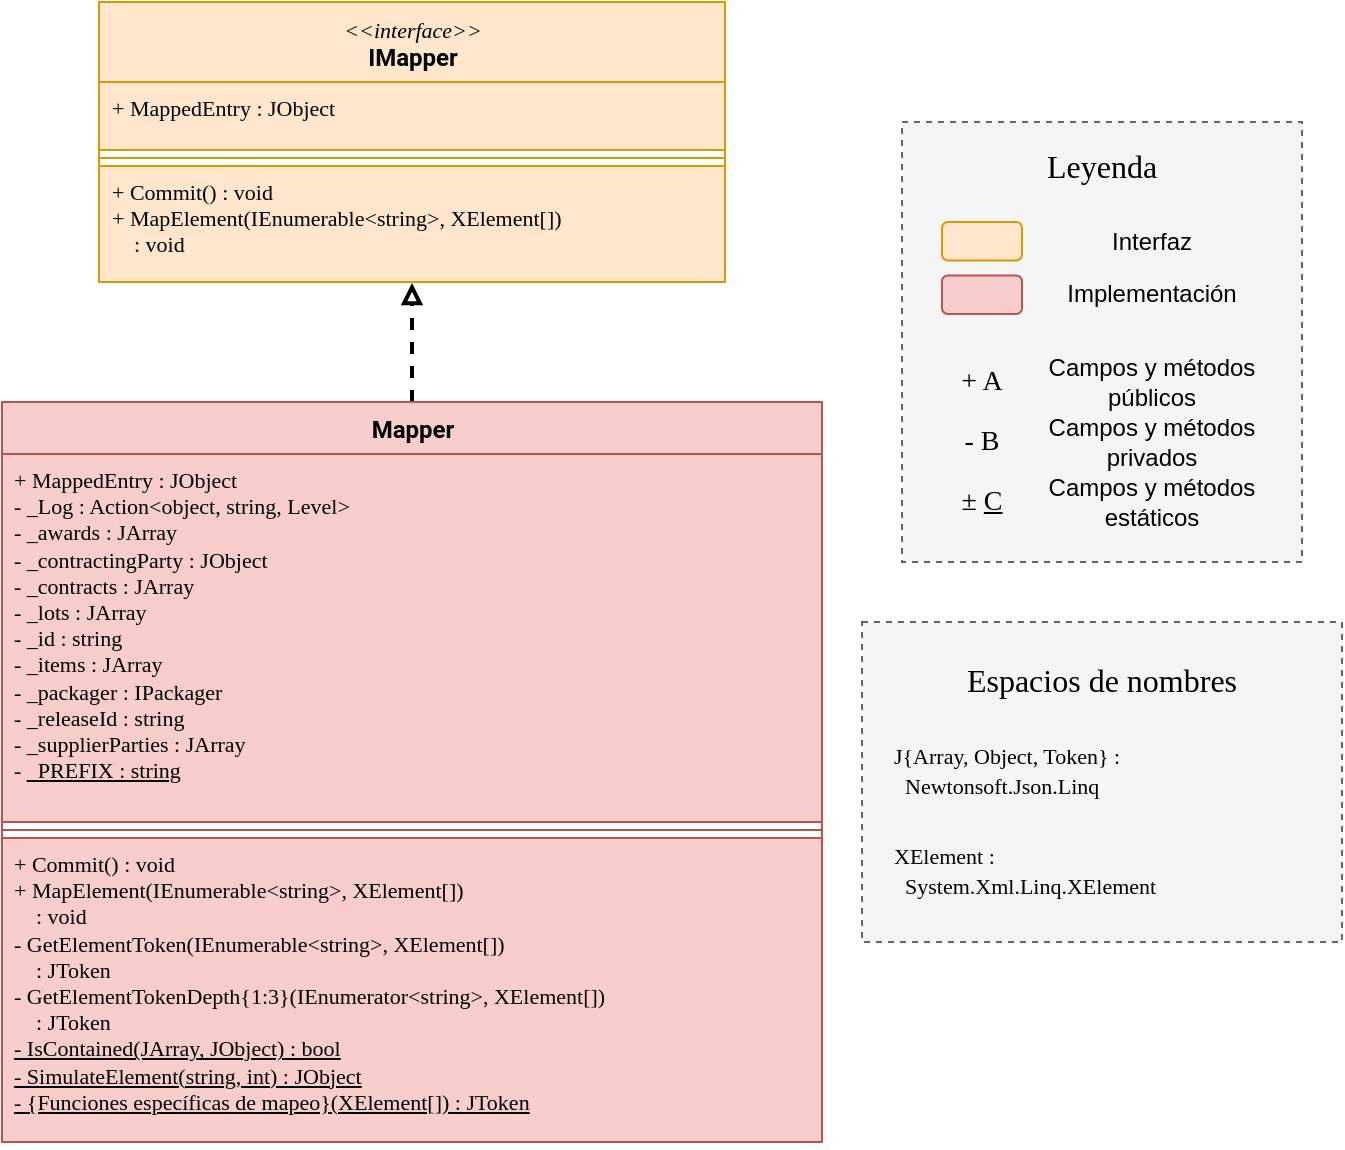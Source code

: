 <mxfile version="14.5.1" type="device"><diagram id="C4BaB7LXVduwS7pOWgY3" name="Página-1"><mxGraphModel dx="1422" dy="825" grid="1" gridSize="10" guides="1" tooltips="1" connect="1" arrows="1" fold="1" page="1" pageScale="1" pageWidth="827" pageHeight="1169" math="0" shadow="0"><root><mxCell id="0"/><mxCell id="1" parent="0"/><mxCell id="uAHC2YWlJjGuNV_lo8G8-1" value="" style="group" parent="1" vertex="1" connectable="0"><mxGeometry x="490" y="150" width="200" height="240" as="geometry"/></mxCell><mxCell id="uAHC2YWlJjGuNV_lo8G8-2" value="" style="rounded=0;whiteSpace=wrap;html=1;fontFamily=Roboto Slab;fontSource=https%3A%2F%2Ffonts.googleapis.com%2Fcss%3Ffamily%3DRoboto%2BSlab;fontSize=20;fillColor=#f5f5f5;strokeColor=#666666;fontColor=#333333;dashed=1;strokeWidth=1;glass=0;shadow=0;sketch=0;" parent="uAHC2YWlJjGuNV_lo8G8-1" vertex="1"><mxGeometry width="200" height="220" as="geometry"/></mxCell><mxCell id="uAHC2YWlJjGuNV_lo8G8-3" value="&lt;font style=&quot;font-size: 16px&quot;&gt;Leyenda&lt;/font&gt;" style="text;html=1;strokeColor=none;fillColor=none;align=center;verticalAlign=middle;whiteSpace=wrap;rounded=0;shadow=0;glass=0;dashed=1;sketch=0;fontFamily=Roboto Slab;fontSource=https%3A%2F%2Ffonts.googleapis.com%2Fcss%3Ffamily%3DRoboto%2BSlab;fontSize=20;" parent="uAHC2YWlJjGuNV_lo8G8-1" vertex="1"><mxGeometry x="80" y="10" width="40" height="19.2" as="geometry"/></mxCell><mxCell id="uAHC2YWlJjGuNV_lo8G8-4" value="" style="rounded=1;whiteSpace=wrap;html=1;strokeColor=#d79b00;fillColor=#ffe6cc;align=left;" parent="uAHC2YWlJjGuNV_lo8G8-1" vertex="1"><mxGeometry x="20" y="50" width="40" height="19.2" as="geometry"/></mxCell><mxCell id="uAHC2YWlJjGuNV_lo8G8-5" value="Interfaz" style="text;html=1;strokeColor=none;fillColor=none;align=center;verticalAlign=middle;whiteSpace=wrap;rounded=0;shadow=0;glass=0;dashed=1;sketch=0;fontFamily=Helvetica;fontSize=12;" parent="uAHC2YWlJjGuNV_lo8G8-1" vertex="1"><mxGeometry x="70" y="50" width="110" height="19.2" as="geometry"/></mxCell><mxCell id="uAHC2YWlJjGuNV_lo8G8-6" value="" style="rounded=1;whiteSpace=wrap;html=1;strokeColor=#b85450;fillColor=#f8cecc;align=left;" parent="uAHC2YWlJjGuNV_lo8G8-1" vertex="1"><mxGeometry x="20" y="76.8" width="40" height="19.2" as="geometry"/></mxCell><mxCell id="uAHC2YWlJjGuNV_lo8G8-7" value="Implementación" style="text;html=1;strokeColor=none;fillColor=none;align=center;verticalAlign=middle;whiteSpace=wrap;rounded=0;shadow=0;glass=0;dashed=1;sketch=0;fontFamily=Helvetica;fontSize=12;" parent="uAHC2YWlJjGuNV_lo8G8-1" vertex="1"><mxGeometry x="70" y="76.8" width="110" height="19.2" as="geometry"/></mxCell><mxCell id="uAHC2YWlJjGuNV_lo8G8-8" value="&lt;font face=&quot;Roboto Mono&quot; data-font-src=&quot;https://fonts.googleapis.com/css?family=Roboto+Mono&quot; style=&quot;font-size: 14px&quot;&gt;+ A&lt;/font&gt;" style="text;html=1;strokeColor=none;fillColor=none;align=center;verticalAlign=middle;whiteSpace=wrap;rounded=0;labelBackgroundColor=none;" parent="uAHC2YWlJjGuNV_lo8G8-1" vertex="1"><mxGeometry x="20" y="120" width="40" height="20" as="geometry"/></mxCell><mxCell id="uAHC2YWlJjGuNV_lo8G8-9" value="Campos y métodos&lt;br&gt;públicos" style="text;html=1;strokeColor=none;fillColor=none;align=center;verticalAlign=middle;whiteSpace=wrap;rounded=0;shadow=0;glass=0;dashed=1;sketch=0;fontFamily=Helvetica;fontSize=12;" parent="uAHC2YWlJjGuNV_lo8G8-1" vertex="1"><mxGeometry x="70" y="120.8" width="110" height="19.2" as="geometry"/></mxCell><mxCell id="uAHC2YWlJjGuNV_lo8G8-10" value="&lt;font face=&quot;Roboto Mono&quot; data-font-src=&quot;https://fonts.googleapis.com/css?family=Roboto+Mono&quot; style=&quot;font-size: 14px&quot;&gt;- B&lt;/font&gt;" style="text;html=1;strokeColor=none;fillColor=none;align=center;verticalAlign=middle;whiteSpace=wrap;rounded=0;labelBackgroundColor=none;" parent="uAHC2YWlJjGuNV_lo8G8-1" vertex="1"><mxGeometry x="20" y="150" width="40" height="20" as="geometry"/></mxCell><mxCell id="uAHC2YWlJjGuNV_lo8G8-11" value="Campos y métodos&lt;br&gt;privados" style="text;html=1;strokeColor=none;fillColor=none;align=center;verticalAlign=middle;whiteSpace=wrap;rounded=0;shadow=0;glass=0;dashed=1;sketch=0;fontFamily=Helvetica;fontSize=12;" parent="uAHC2YWlJjGuNV_lo8G8-1" vertex="1"><mxGeometry x="70" y="150" width="110" height="19.2" as="geometry"/></mxCell><mxCell id="uAHC2YWlJjGuNV_lo8G8-12" value="&lt;font face=&quot;Roboto Mono&quot; data-font-src=&quot;https://fonts.googleapis.com/css?family=Roboto+Mono&quot; style=&quot;font-size: 14px&quot;&gt;&lt;span class=&quot;aCOpRe&quot;&gt;±&lt;/span&gt;&amp;nbsp;&lt;u&gt;C&lt;/u&gt;&lt;/font&gt;" style="text;html=1;strokeColor=none;fillColor=none;align=center;verticalAlign=middle;whiteSpace=wrap;rounded=0;labelBackgroundColor=none;" parent="uAHC2YWlJjGuNV_lo8G8-1" vertex="1"><mxGeometry x="20" y="180" width="40" height="20" as="geometry"/></mxCell><mxCell id="uAHC2YWlJjGuNV_lo8G8-13" value="Campos y métodos&lt;br&gt;estáticos" style="text;html=1;strokeColor=none;fillColor=none;align=center;verticalAlign=middle;whiteSpace=wrap;rounded=0;shadow=0;glass=0;dashed=1;sketch=0;fontFamily=Helvetica;fontSize=12;" parent="uAHC2YWlJjGuNV_lo8G8-1" vertex="1"><mxGeometry x="70" y="180.8" width="110" height="19.2" as="geometry"/></mxCell><mxCell id="uAHC2YWlJjGuNV_lo8G8-19" style="edgeStyle=orthogonalEdgeStyle;rounded=0;orthogonalLoop=1;jettySize=auto;html=1;exitX=0.5;exitY=0;exitDx=0;exitDy=0;entryX=0.5;entryY=1.004;entryDx=0;entryDy=0;entryPerimeter=0;endArrow=block;endFill=0;dashed=1;strokeWidth=2;" parent="1" edge="1"><mxGeometry relative="1" as="geometry"><mxPoint x="245" y="290" as="sourcePoint"/><mxPoint x="245" y="230.448" as="targetPoint"/></mxGeometry></mxCell><mxCell id="uAHC2YWlJjGuNV_lo8G8-29" value="&lt;font face=&quot;Roboto&quot; data-font-src=&quot;https://fonts.googleapis.com/css?family=Roboto&quot;&gt;Mapper&lt;/font&gt;" style="swimlane;fontStyle=1;align=center;verticalAlign=top;childLayout=stackLayout;horizontal=1;startSize=26;horizontalStack=0;resizeParent=1;resizeParentMax=0;resizeLast=0;collapsible=1;marginBottom=0;rounded=0;strokeColor=#b85450;html=1;fillColor=#f8cecc;" parent="1" vertex="1"><mxGeometry x="40" y="290" width="410" height="370" as="geometry"/></mxCell><mxCell id="uAHC2YWlJjGuNV_lo8G8-30" value="+&amp;nbsp;&lt;font data-font-src=&quot;https://fonts.googleapis.com/css?family=Roboto&quot;&gt;MappedEntry&lt;/font&gt;&amp;nbsp;:&amp;nbsp;&lt;font data-font-src=&quot;https://fonts.googleapis.com/css?family=Roboto+Mono&quot;&gt;JObject&lt;/font&gt;&lt;font data-font-src=&quot;https://fonts.googleapis.com/css?family=Roboto+Mono&quot;&gt;&lt;br&gt;- _Log : Action&amp;lt;object, string, Level&amp;gt;&lt;br&gt;- _awards : JArray&lt;br&gt;- _contractingParty : JObject&lt;br&gt;- _contracts : JArray&lt;br&gt;- _lots : JArray&lt;br&gt;- _id : string&lt;br&gt;- _items : JArray&lt;br&gt;- _packager : IPackager&lt;br&gt;- _releaseId : string&lt;br&gt;- _supplierParties : JArray&lt;br&gt;- &lt;u&gt;_PREFIX : string&lt;/u&gt;&lt;br&gt;&lt;/font&gt;" style="text;strokeColor=#b85450;fillColor=#f8cecc;align=left;verticalAlign=top;spacingLeft=4;spacingRight=4;overflow=hidden;rotatable=0;points=[[0,0.5],[1,0.5]];portConstraint=eastwest;fontFamily=Roboto Mono;fontSource=https%3A%2F%2Ffonts.googleapis.com%2Fcss%3Ffamily%3DRoboto%2BMono;fontSize=11;html=1;" parent="uAHC2YWlJjGuNV_lo8G8-29" vertex="1"><mxGeometry y="26" width="410" height="184" as="geometry"/></mxCell><mxCell id="uAHC2YWlJjGuNV_lo8G8-31" value="" style="line;strokeWidth=1;fillColor=#f8cecc;align=left;verticalAlign=middle;spacingTop=-1;spacingLeft=3;spacingRight=3;rotatable=0;labelPosition=right;points=[];portConstraint=eastwest;strokeColor=#b85450;" parent="uAHC2YWlJjGuNV_lo8G8-29" vertex="1"><mxGeometry y="210" width="410" height="8" as="geometry"/></mxCell><mxCell id="uAHC2YWlJjGuNV_lo8G8-32" value="+ Commit() : void&lt;br&gt;+ MapElement(IEnumerable&amp;lt;string&amp;gt;, XElement[])&lt;br&gt;&amp;nbsp; &amp;nbsp; : void&lt;br&gt;- GetElementToken(IEnumerable&amp;lt;string&amp;gt;, XElement[])&lt;br&gt;&amp;nbsp; &amp;nbsp; : JToken&lt;br&gt;- GetElementTokenDepth{1:3}(IEnumerator&amp;lt;string&amp;gt;, XElement[])&lt;br&gt;&amp;nbsp; &amp;nbsp; : JToken&lt;u&gt;&lt;br&gt;- IsContained(JArray, JObject) : bool&lt;br&gt;- SimulateElement(string, int) : JObject&lt;br&gt;- {Funciones específicas de mapeo}(XElement[]) : JToken&lt;br&gt;&lt;/u&gt;" style="text;strokeColor=#b85450;fillColor=#f8cecc;align=left;verticalAlign=top;spacingLeft=4;spacingRight=4;overflow=hidden;rotatable=0;points=[[0,0.5],[1,0.5]];portConstraint=eastwest;fontFamily=Roboto Mono;fontSource=https%3A%2F%2Ffonts.googleapis.com%2Fcss%3Ffamily%3DRoboto%2BMono;fontSize=11;html=1;" parent="uAHC2YWlJjGuNV_lo8G8-29" vertex="1"><mxGeometry y="218" width="410" height="152" as="geometry"/></mxCell><mxCell id="uAHC2YWlJjGuNV_lo8G8-33" value="&lt;font data-font-src=&quot;https://fonts.googleapis.com/css?family=Roboto&quot;&gt;&lt;font face=&quot;Roboto Mono&quot; data-font-src=&quot;https://fonts.googleapis.com/css?family=Roboto+Mono&quot; style=&quot;font-size: 11px&quot;&gt;&lt;i style=&quot;font-weight: normal&quot;&gt;&amp;lt;&amp;lt;interface&amp;gt;&amp;gt;&lt;/i&gt;&lt;/font&gt;&lt;br&gt;&lt;font face=&quot;Roboto&quot;&gt;IMapper&lt;/font&gt;&lt;/font&gt;" style="swimlane;fontStyle=1;align=center;verticalAlign=top;childLayout=stackLayout;horizontal=1;startSize=40;horizontalStack=0;resizeParent=1;resizeParentMax=0;resizeLast=0;collapsible=1;marginBottom=0;rounded=0;strokeColor=#d79b00;html=1;fillColor=#ffe6cc;" parent="1" vertex="1"><mxGeometry x="88.5" y="90" width="313" height="140" as="geometry"/></mxCell><mxCell id="uAHC2YWlJjGuNV_lo8G8-34" value="+&amp;nbsp;&lt;font data-font-src=&quot;https://fonts.googleapis.com/css?family=Roboto&quot;&gt;MappedEntry&lt;/font&gt;&amp;nbsp;:&amp;nbsp;&lt;font data-font-src=&quot;https://fonts.googleapis.com/css?family=Roboto+Mono&quot;&gt;JObject&lt;/font&gt;&lt;font data-font-src=&quot;https://fonts.googleapis.com/css?family=Roboto+Mono&quot;&gt;&lt;br&gt;&lt;/font&gt;" style="text;strokeColor=#d79b00;fillColor=#ffe6cc;align=left;verticalAlign=top;spacingLeft=4;spacingRight=4;overflow=hidden;rotatable=0;points=[[0,0.5],[1,0.5]];portConstraint=eastwest;fontFamily=Roboto Mono;fontSource=https%3A%2F%2Ffonts.googleapis.com%2Fcss%3Ffamily%3DRoboto%2BMono;fontSize=11;html=1;" parent="uAHC2YWlJjGuNV_lo8G8-33" vertex="1"><mxGeometry y="40" width="313" height="34" as="geometry"/></mxCell><mxCell id="uAHC2YWlJjGuNV_lo8G8-35" value="" style="line;strokeWidth=1;fillColor=#ffe6cc;align=left;verticalAlign=middle;spacingTop=-1;spacingLeft=3;spacingRight=3;rotatable=0;labelPosition=right;points=[];portConstraint=eastwest;strokeColor=#d79b00;" parent="uAHC2YWlJjGuNV_lo8G8-33" vertex="1"><mxGeometry y="74" width="313" height="8" as="geometry"/></mxCell><mxCell id="uAHC2YWlJjGuNV_lo8G8-36" value="+ Commit() : void&lt;br&gt;+ MapElement(IEnumerable&amp;lt;string&amp;gt;, XElement[])&lt;br&gt;&amp;nbsp; &amp;nbsp; : void&lt;u&gt;&lt;br&gt;&lt;/u&gt;" style="text;strokeColor=#d79b00;fillColor=#ffe6cc;align=left;verticalAlign=top;spacingLeft=4;spacingRight=4;overflow=hidden;rotatable=0;points=[[0,0.5],[1,0.5]];portConstraint=eastwest;fontFamily=Roboto Mono;fontSource=https%3A%2F%2Ffonts.googleapis.com%2Fcss%3Ffamily%3DRoboto%2BMono;fontSize=11;html=1;" parent="uAHC2YWlJjGuNV_lo8G8-33" vertex="1"><mxGeometry y="82" width="313" height="58" as="geometry"/></mxCell><mxCell id="uAHC2YWlJjGuNV_lo8G8-38" value="" style="group" parent="1" vertex="1" connectable="0"><mxGeometry x="470" y="400" width="240" height="180" as="geometry"/></mxCell><mxCell id="uAHC2YWlJjGuNV_lo8G8-39" value="" style="rounded=0;whiteSpace=wrap;html=1;fontFamily=Roboto Slab;fontSource=https%3A%2F%2Ffonts.googleapis.com%2Fcss%3Ffamily%3DRoboto%2BSlab;fontSize=20;fillColor=#f5f5f5;strokeColor=#666666;fontColor=#333333;dashed=1;strokeWidth=1;glass=0;shadow=0;sketch=0;" parent="uAHC2YWlJjGuNV_lo8G8-38" vertex="1"><mxGeometry width="240" height="160" as="geometry"/></mxCell><mxCell id="uAHC2YWlJjGuNV_lo8G8-40" value="&lt;font face=&quot;Roboto Mono&quot; data-font-src=&quot;https://fonts.googleapis.com/css?family=Roboto+Mono&quot; style=&quot;font-size: 11px&quot;&gt;J{Array, Object, Token} :&lt;br&gt;&amp;nbsp; Newtonsoft.Json.Linq&lt;/font&gt;" style="text;html=1;strokeColor=none;fillColor=none;align=left;verticalAlign=middle;whiteSpace=wrap;rounded=0;labelBackgroundColor=none;" parent="uAHC2YWlJjGuNV_lo8G8-38" vertex="1"><mxGeometry x="14.38" y="60.004" width="215.62" height="28.636" as="geometry"/></mxCell><mxCell id="uAHC2YWlJjGuNV_lo8G8-42" value="&lt;font face=&quot;Roboto Mono&quot; data-font-src=&quot;https://fonts.googleapis.com/css?family=Roboto+Mono&quot; style=&quot;font-size: 11px&quot;&gt;XElement :&lt;br&gt;&amp;nbsp; System.Xml.Linq.XElement&lt;/font&gt;" style="text;html=1;strokeColor=none;fillColor=none;align=left;verticalAlign=middle;whiteSpace=wrap;rounded=0;labelBackgroundColor=none;" parent="uAHC2YWlJjGuNV_lo8G8-38" vertex="1"><mxGeometry x="14.38" y="110" width="185.62" height="28.64" as="geometry"/></mxCell><mxCell id="uAHC2YWlJjGuNV_lo8G8-43" value="&lt;font style=&quot;font-size: 16px&quot;&gt;Espacios de nombres&lt;/font&gt;" style="text;html=1;strokeColor=none;fillColor=none;align=center;verticalAlign=middle;whiteSpace=wrap;rounded=0;shadow=0;glass=0;dashed=1;sketch=0;fontFamily=Roboto Slab;fontSource=https%3A%2F%2Ffonts.googleapis.com%2Fcss%3Ffamily%3DRoboto%2BSlab;fontSize=20;" parent="uAHC2YWlJjGuNV_lo8G8-38" vertex="1"><mxGeometry x="29.84" y="20" width="180.32" height="13.75" as="geometry"/></mxCell></root></mxGraphModel></diagram></mxfile>